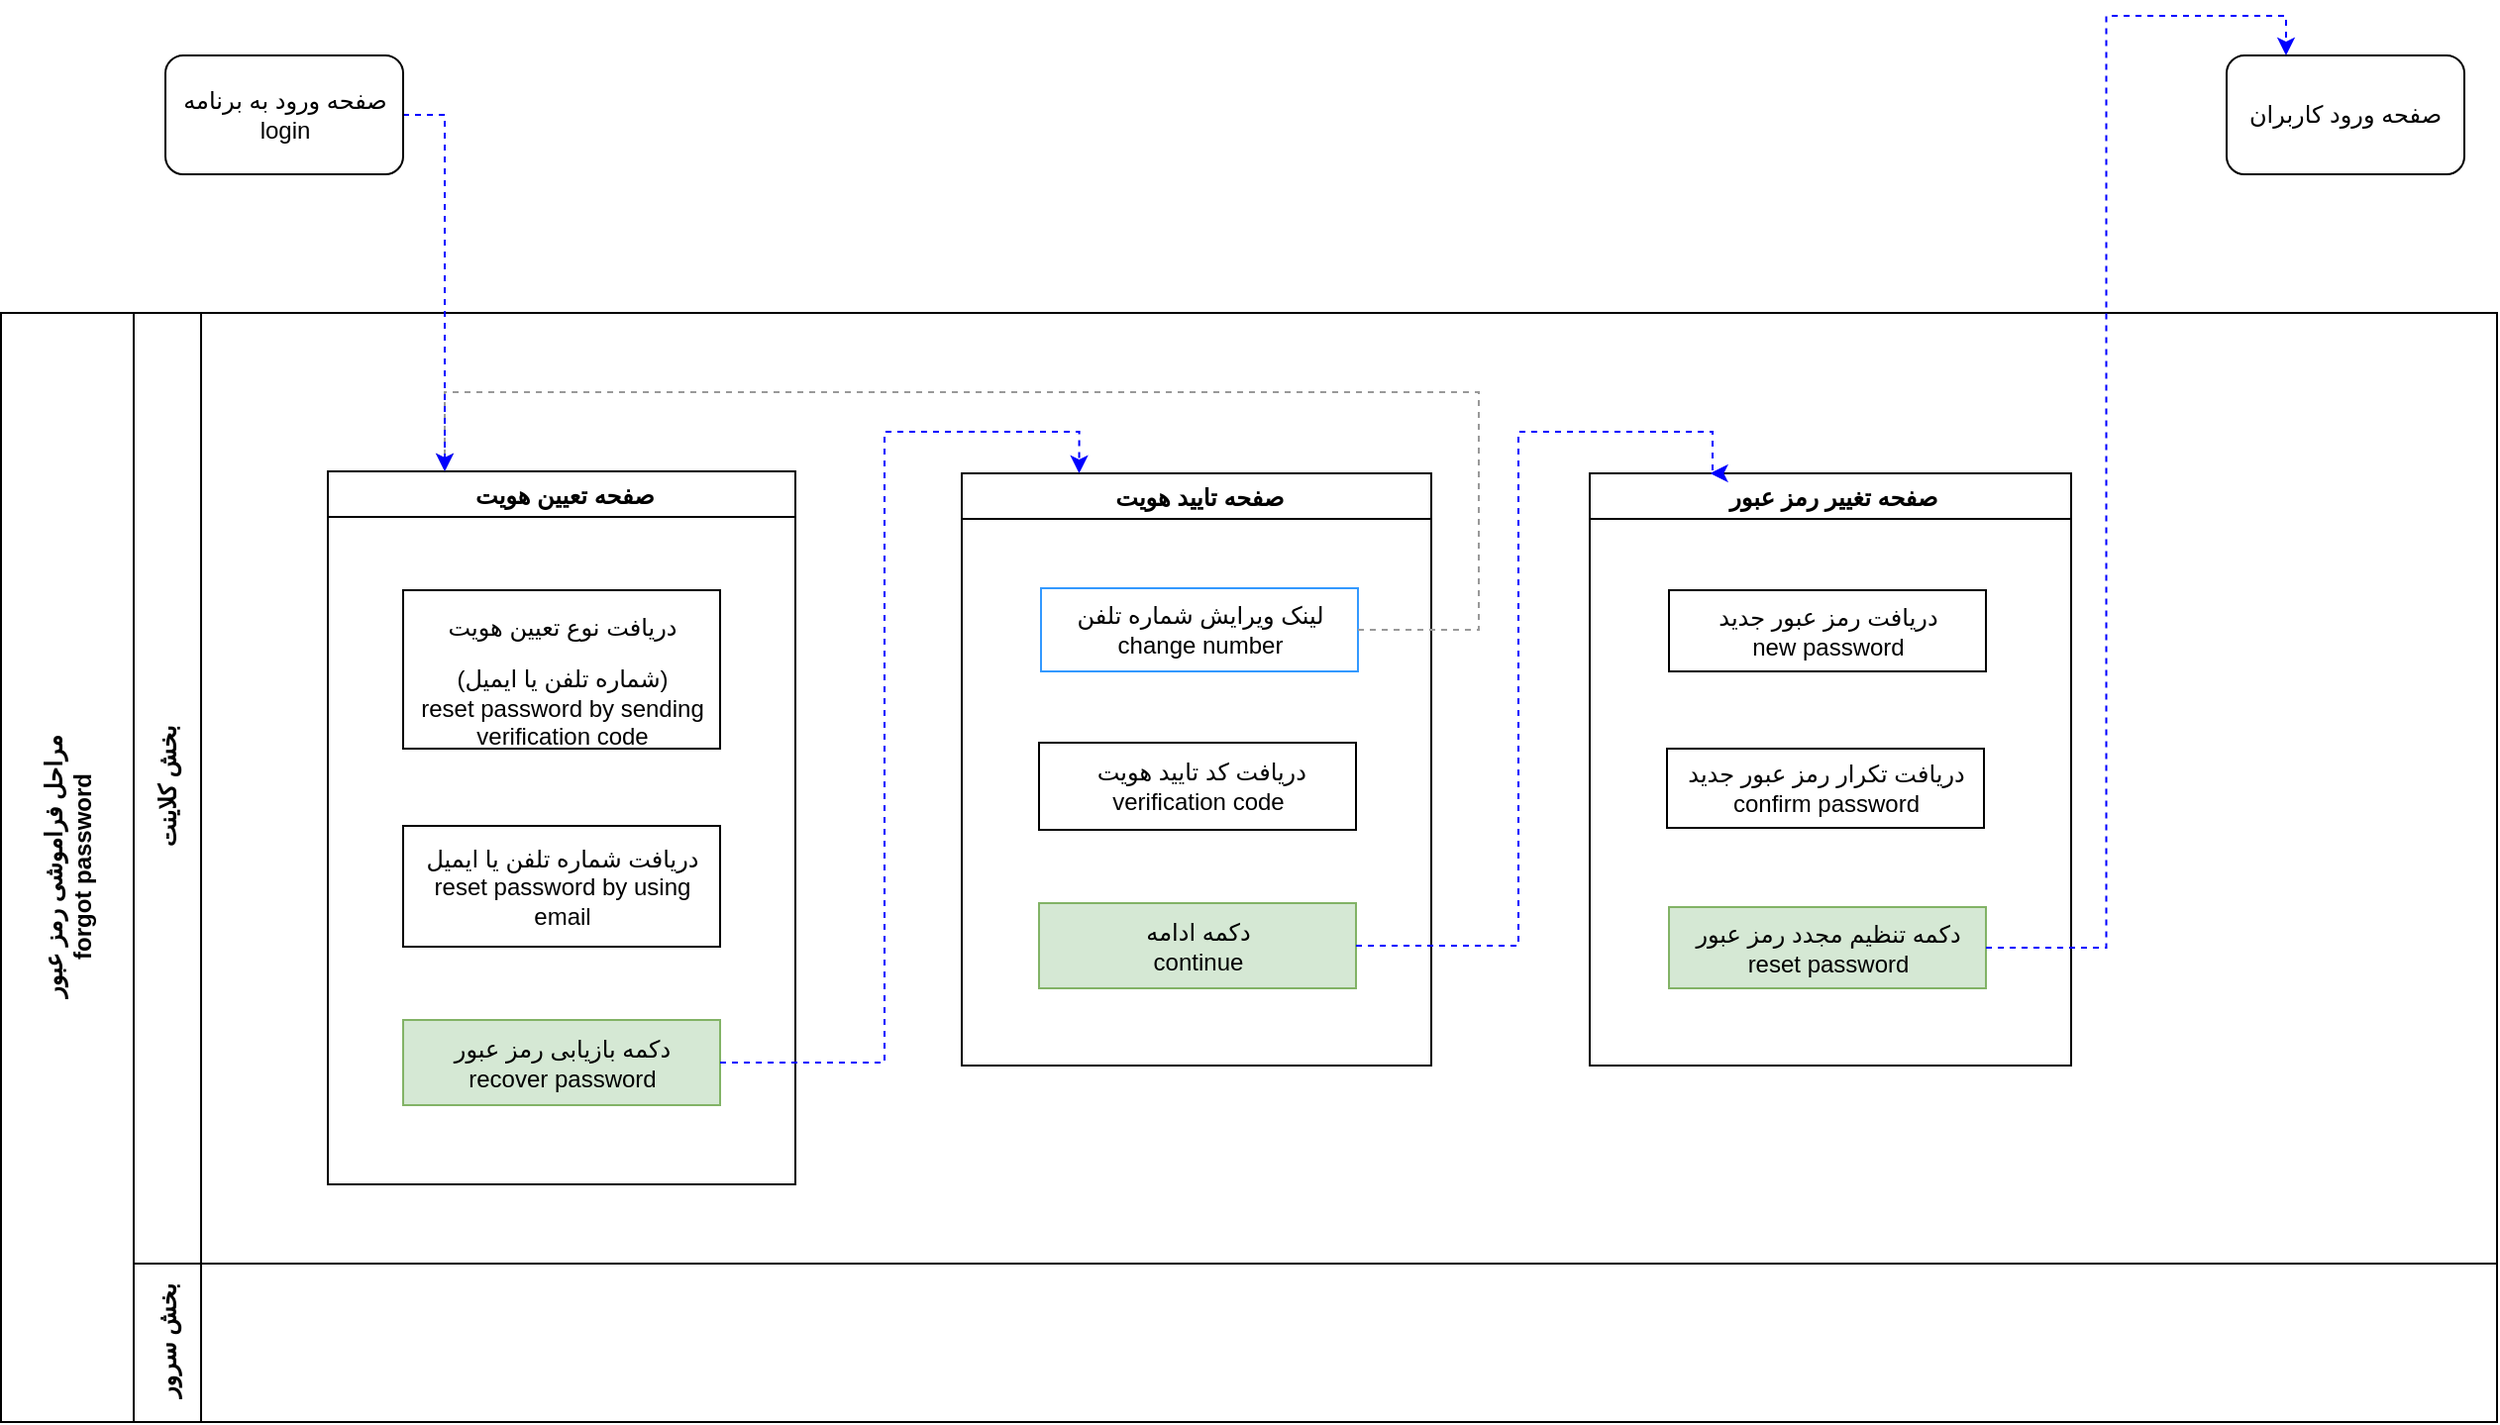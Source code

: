 <mxfile version="10.9.6" type="github"><diagram id="lWfPOPbWUKM3Ms0TFxAV" name="Page-1"><mxGraphModel dx="1796" dy="-533" grid="1" gridSize="10" guides="1" tooltips="1" connect="1" arrows="1" fold="1" page="1" pageScale="1" pageWidth="850" pageHeight="1100" math="0" shadow="0"><root><mxCell id="0"/><mxCell id="1" parent="0"/><mxCell id="Nr_hfx2kaNxl8yZD8ZMd-1" value="مراحل فراموشی رمز عبور&lt;br&gt;forgot password&lt;br&gt;" style="swimlane;html=1;childLayout=stackLayout;resizeParent=1;resizeParentMax=0;horizontal=0;startSize=67;horizontalStack=0;" parent="1" vertex="1"><mxGeometry x="-643.5" y="1280" width="1260" height="560" as="geometry"/></mxCell><mxCell id="Nr_hfx2kaNxl8yZD8ZMd-2" value="بخش کلاینت" style="swimlane;html=1;startSize=34;horizontal=0;" parent="Nr_hfx2kaNxl8yZD8ZMd-1" vertex="1"><mxGeometry x="67" width="1193" height="480" as="geometry"/></mxCell><mxCell id="Nr_hfx2kaNxl8yZD8ZMd-3" value=" صفحه تغییر رمز عبور" style="swimlane;" parent="Nr_hfx2kaNxl8yZD8ZMd-2" vertex="1"><mxGeometry x="735" y="81" width="243" height="299" as="geometry"/></mxCell><mxCell id="Nr_hfx2kaNxl8yZD8ZMd-4" value="&lt;p&gt;&lt;/p&gt;&lt;p&gt;&lt;/p&gt;&lt;p&gt;&lt;/p&gt;&lt;p&gt;&lt;/p&gt;&lt;p&gt;&lt;/p&gt;&lt;p&gt;دریافت رمز عبور جدید&lt;br&gt;new password&lt;br&gt;&lt;/p&gt;" style="rounded=0;whiteSpace=wrap;html=1;" parent="Nr_hfx2kaNxl8yZD8ZMd-3" vertex="1"><mxGeometry x="40" y="59" width="160" height="41" as="geometry"/></mxCell><mxCell id="Nr_hfx2kaNxl8yZD8ZMd-5" value="&lt;span&gt;دریافت&amp;nbsp;&lt;/span&gt;&lt;span&gt;تکرار رمز عبور جدید&lt;br&gt;confirm password&lt;br&gt;&lt;/span&gt;" style="rounded=0;whiteSpace=wrap;html=1;" parent="Nr_hfx2kaNxl8yZD8ZMd-3" vertex="1"><mxGeometry x="39" y="139" width="160" height="40" as="geometry"/></mxCell><mxCell id="Nr_hfx2kaNxl8yZD8ZMd-6" value="دکمه تنظیم مجدد رمز عبور&lt;br&gt;reset password&lt;br&gt;" style="rounded=0;whiteSpace=wrap;html=1;fillColor=#d5e8d4;strokeColor=#82b366;" parent="Nr_hfx2kaNxl8yZD8ZMd-3" vertex="1"><mxGeometry x="40" y="219" width="160" height="41" as="geometry"/></mxCell><mxCell id="Nr_hfx2kaNxl8yZD8ZMd-7" value=" صفحه تایید هویت" style="swimlane;" parent="Nr_hfx2kaNxl8yZD8ZMd-2" vertex="1"><mxGeometry x="418" y="81" width="237" height="299" as="geometry"/></mxCell><mxCell id="Nr_hfx2kaNxl8yZD8ZMd-8" value="&lt;p&gt;&lt;/p&gt;&lt;p&gt;&lt;/p&gt;&lt;p&gt;&lt;/p&gt;&lt;p&gt;&lt;/p&gt;&lt;p&gt;&lt;/p&gt;&lt;p&gt;&amp;nbsp;دریافت کد تایید هویت&lt;br&gt;verification code&lt;br&gt;&lt;/p&gt;" style="rounded=0;whiteSpace=wrap;html=1;" parent="Nr_hfx2kaNxl8yZD8ZMd-7" vertex="1"><mxGeometry x="39" y="136" width="160" height="44" as="geometry"/></mxCell><mxCell id="Nr_hfx2kaNxl8yZD8ZMd-9" value="دکمه ادامه&lt;br&gt;continue&lt;br&gt;" style="rounded=0;whiteSpace=wrap;html=1;fillColor=#d5e8d4;strokeColor=#82b366;" parent="Nr_hfx2kaNxl8yZD8ZMd-7" vertex="1"><mxGeometry x="39" y="217" width="160" height="43" as="geometry"/></mxCell><mxCell id="Nr_hfx2kaNxl8yZD8ZMd-10" value="لینک ویرایش شماره تلفن&lt;br&gt;change number&lt;br&gt;" style="rounded=0;whiteSpace=wrap;html=1;fillColor=#FFFFFF;strokeColor=#3399FF;" parent="Nr_hfx2kaNxl8yZD8ZMd-7" vertex="1"><mxGeometry x="40" y="58" width="160" height="42" as="geometry"/></mxCell><mxCell id="Nr_hfx2kaNxl8yZD8ZMd-11" value=" صفحه تعیین هویت" style="swimlane;" parent="Nr_hfx2kaNxl8yZD8ZMd-2" vertex="1"><mxGeometry x="98" y="80" width="236" height="360" as="geometry"/></mxCell><mxCell id="Nr_hfx2kaNxl8yZD8ZMd-12" value="&lt;p&gt;دریافت نوع تعیین هویت&lt;/p&gt;&lt;span&gt;(شماره تلفن یا ایمیل)&lt;br&gt;reset password by sending verification code&lt;br&gt;&lt;/span&gt;" style="rounded=0;whiteSpace=wrap;html=1;" parent="Nr_hfx2kaNxl8yZD8ZMd-11" vertex="1"><mxGeometry x="38" y="60" width="160" height="80" as="geometry"/></mxCell><mxCell id="Nr_hfx2kaNxl8yZD8ZMd-13" value="&lt;p&gt;&lt;/p&gt;&lt;p&gt;&lt;/p&gt;&lt;p&gt;&lt;/p&gt;&lt;p&gt;&lt;/p&gt;&lt;p&gt;&lt;/p&gt;&lt;p&gt;دریافت شماره تلفن یا ایمیل&lt;br&gt;reset password by using email&lt;br&gt;&lt;/p&gt;" style="rounded=0;whiteSpace=wrap;html=1;" parent="Nr_hfx2kaNxl8yZD8ZMd-11" vertex="1"><mxGeometry x="38" y="179" width="160" height="61" as="geometry"/></mxCell><mxCell id="Nr_hfx2kaNxl8yZD8ZMd-14" value="دکمه بازیابی رمز عبور&lt;br&gt;recover password&lt;br&gt;" style="rounded=0;whiteSpace=wrap;html=1;fillColor=#d5e8d4;strokeColor=#82b366;" parent="Nr_hfx2kaNxl8yZD8ZMd-11" vertex="1"><mxGeometry x="38" y="277" width="160" height="43" as="geometry"/></mxCell><mxCell id="Nr_hfx2kaNxl8yZD8ZMd-15" style="edgeStyle=orthogonalEdgeStyle;rounded=0;orthogonalLoop=1;jettySize=auto;html=1;exitX=1;exitY=0.5;exitDx=0;exitDy=0;entryX=0.25;entryY=0;entryDx=0;entryDy=0;dashed=1;fillColor=#dae8fc;strokeColor=#0000FF;" parent="Nr_hfx2kaNxl8yZD8ZMd-2" source="Nr_hfx2kaNxl8yZD8ZMd-14" target="Nr_hfx2kaNxl8yZD8ZMd-7" edge="1"><mxGeometry relative="1" as="geometry"><Array as="points"><mxPoint x="379" y="378"/><mxPoint x="379" y="60"/><mxPoint x="477" y="60"/></Array></mxGeometry></mxCell><mxCell id="Nr_hfx2kaNxl8yZD8ZMd-16" style="edgeStyle=orthogonalEdgeStyle;rounded=0;orthogonalLoop=1;jettySize=auto;html=1;exitX=1;exitY=0.5;exitDx=0;exitDy=0;entryX=0.25;entryY=0;entryDx=0;entryDy=0;dashed=1;fillColor=#dae8fc;strokeColor=#0000FF;" parent="Nr_hfx2kaNxl8yZD8ZMd-2" source="Nr_hfx2kaNxl8yZD8ZMd-9" target="Nr_hfx2kaNxl8yZD8ZMd-3" edge="1"><mxGeometry relative="1" as="geometry"><Array as="points"><mxPoint x="699" y="320"/><mxPoint x="699" y="60"/><mxPoint x="797" y="60"/></Array></mxGeometry></mxCell><mxCell id="Nr_hfx2kaNxl8yZD8ZMd-17" style="edgeStyle=orthogonalEdgeStyle;rounded=0;orthogonalLoop=1;jettySize=auto;html=1;exitX=1;exitY=0.5;exitDx=0;exitDy=0;entryX=0.25;entryY=0;entryDx=0;entryDy=0;dashed=1;strokeColor=#999999;" parent="Nr_hfx2kaNxl8yZD8ZMd-2" source="Nr_hfx2kaNxl8yZD8ZMd-10" target="Nr_hfx2kaNxl8yZD8ZMd-11" edge="1"><mxGeometry relative="1" as="geometry"><Array as="points"><mxPoint x="679" y="160"/><mxPoint x="679" y="40"/><mxPoint x="157" y="40"/></Array></mxGeometry></mxCell><mxCell id="Nr_hfx2kaNxl8yZD8ZMd-18" value="بخش سرور" style="swimlane;html=1;startSize=34;horizontal=0;" parent="Nr_hfx2kaNxl8yZD8ZMd-1" vertex="1"><mxGeometry x="67" y="480" width="1193" height="80" as="geometry"/></mxCell><mxCell id="Nr_hfx2kaNxl8yZD8ZMd-19" value="صفحه ورود کاربران" style="rounded=1;whiteSpace=wrap;html=1;" parent="1" vertex="1"><mxGeometry x="480" y="1150" width="120" height="60" as="geometry"/></mxCell><mxCell id="Nr_hfx2kaNxl8yZD8ZMd-20" style="edgeStyle=orthogonalEdgeStyle;rounded=0;orthogonalLoop=1;jettySize=auto;html=1;exitX=1;exitY=0.5;exitDx=0;exitDy=0;entryX=0.25;entryY=0;entryDx=0;entryDy=0;dashed=1;strokeColor=#0000FF;" parent="1" source="Nr_hfx2kaNxl8yZD8ZMd-6" target="Nr_hfx2kaNxl8yZD8ZMd-19" edge="1"><mxGeometry relative="1" as="geometry"/></mxCell><mxCell id="Nr_hfx2kaNxl8yZD8ZMd-27" style="edgeStyle=orthogonalEdgeStyle;rounded=0;orthogonalLoop=1;jettySize=auto;html=1;exitX=1;exitY=0.5;exitDx=0;exitDy=0;entryX=0.25;entryY=0;entryDx=0;entryDy=0;dashed=1;strokeColor=#0000FF;" parent="1" source="Nr_hfx2kaNxl8yZD8ZMd-26" target="Nr_hfx2kaNxl8yZD8ZMd-11" edge="1"><mxGeometry relative="1" as="geometry"/></mxCell><mxCell id="Nr_hfx2kaNxl8yZD8ZMd-26" value="&lt;span&gt;صفحه ورود به برنامه&lt;/span&gt;&lt;br&gt;&lt;span&gt;login&lt;/span&gt;" style="rounded=1;whiteSpace=wrap;html=1;" parent="1" vertex="1"><mxGeometry x="-560.5" y="1150" width="120" height="60" as="geometry"/></mxCell></root></mxGraphModel></diagram></mxfile>